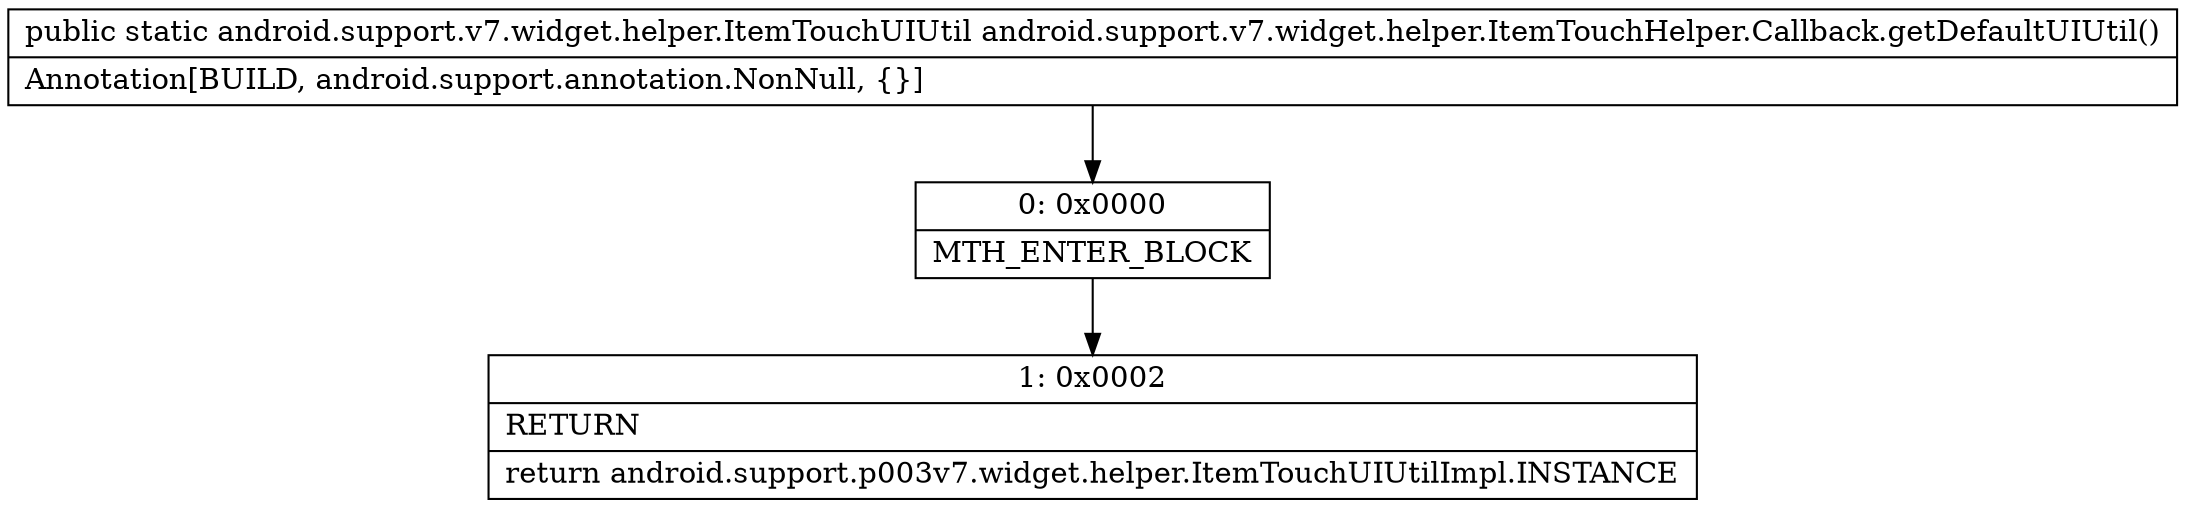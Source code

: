 digraph "CFG forandroid.support.v7.widget.helper.ItemTouchHelper.Callback.getDefaultUIUtil()Landroid\/support\/v7\/widget\/helper\/ItemTouchUIUtil;" {
Node_0 [shape=record,label="{0\:\ 0x0000|MTH_ENTER_BLOCK\l}"];
Node_1 [shape=record,label="{1\:\ 0x0002|RETURN\l|return android.support.p003v7.widget.helper.ItemTouchUIUtilImpl.INSTANCE\l}"];
MethodNode[shape=record,label="{public static android.support.v7.widget.helper.ItemTouchUIUtil android.support.v7.widget.helper.ItemTouchHelper.Callback.getDefaultUIUtil()  | Annotation[BUILD, android.support.annotation.NonNull, \{\}]\l}"];
MethodNode -> Node_0;
Node_0 -> Node_1;
}

